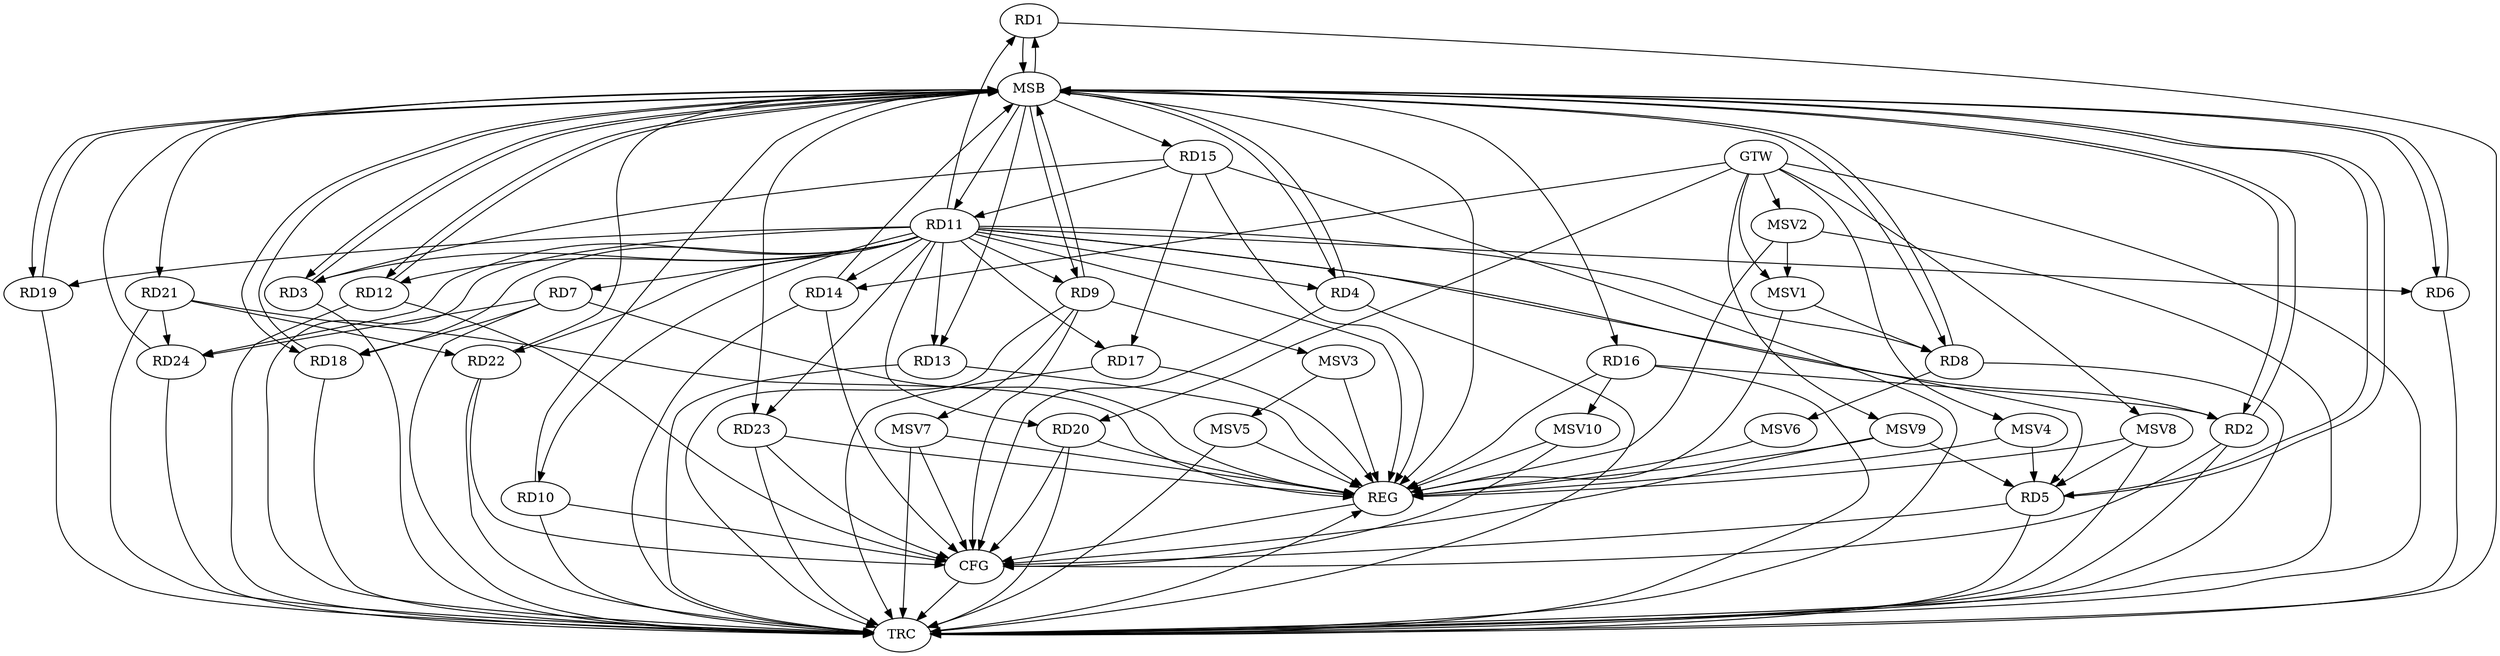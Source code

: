 strict digraph G {
  RD1 [ label="RD1" ];
  RD2 [ label="RD2" ];
  RD3 [ label="RD3" ];
  RD4 [ label="RD4" ];
  RD5 [ label="RD5" ];
  RD6 [ label="RD6" ];
  RD7 [ label="RD7" ];
  RD8 [ label="RD8" ];
  RD9 [ label="RD9" ];
  RD10 [ label="RD10" ];
  RD11 [ label="RD11" ];
  RD12 [ label="RD12" ];
  RD13 [ label="RD13" ];
  RD14 [ label="RD14" ];
  RD15 [ label="RD15" ];
  RD16 [ label="RD16" ];
  RD17 [ label="RD17" ];
  RD18 [ label="RD18" ];
  RD19 [ label="RD19" ];
  RD20 [ label="RD20" ];
  RD21 [ label="RD21" ];
  RD22 [ label="RD22" ];
  RD23 [ label="RD23" ];
  RD24 [ label="RD24" ];
  GTW [ label="GTW" ];
  REG [ label="REG" ];
  MSB [ label="MSB" ];
  CFG [ label="CFG" ];
  TRC [ label="TRC" ];
  MSV1 [ label="MSV1" ];
  MSV2 [ label="MSV2" ];
  MSV3 [ label="MSV3" ];
  MSV4 [ label="MSV4" ];
  MSV5 [ label="MSV5" ];
  MSV6 [ label="MSV6" ];
  MSV7 [ label="MSV7" ];
  MSV8 [ label="MSV8" ];
  MSV9 [ label="MSV9" ];
  MSV10 [ label="MSV10" ];
  RD16 -> RD2;
  RD15 -> RD3;
  RD11 -> RD4;
  RD7 -> RD18;
  RD7 -> RD24;
  RD11 -> RD10;
  RD15 -> RD11;
  RD11 -> RD18;
  RD11 -> RD24;
  RD15 -> RD17;
  RD21 -> RD22;
  RD21 -> RD24;
  GTW -> RD14;
  GTW -> RD20;
  RD7 -> REG;
  RD11 -> REG;
  RD13 -> REG;
  RD15 -> REG;
  RD16 -> REG;
  RD17 -> REG;
  RD20 -> REG;
  RD21 -> REG;
  RD23 -> REG;
  RD1 -> MSB;
  MSB -> RD21;
  MSB -> REG;
  RD2 -> MSB;
  MSB -> RD15;
  MSB -> RD19;
  RD3 -> MSB;
  MSB -> RD4;
  MSB -> RD5;
  MSB -> RD8;
  MSB -> RD16;
  MSB -> RD18;
  RD4 -> MSB;
  RD5 -> MSB;
  RD6 -> MSB;
  MSB -> RD2;
  MSB -> RD13;
  RD8 -> MSB;
  RD9 -> MSB;
  MSB -> RD1;
  MSB -> RD11;
  MSB -> RD12;
  RD10 -> MSB;
  MSB -> RD23;
  RD12 -> MSB;
  RD14 -> MSB;
  RD18 -> MSB;
  MSB -> RD6;
  RD19 -> MSB;
  MSB -> RD9;
  RD22 -> MSB;
  MSB -> RD3;
  RD24 -> MSB;
  RD23 -> CFG;
  RD22 -> CFG;
  RD9 -> CFG;
  RD5 -> CFG;
  RD4 -> CFG;
  RD12 -> CFG;
  RD20 -> CFG;
  RD10 -> CFG;
  RD2 -> CFG;
  RD14 -> CFG;
  REG -> CFG;
  RD1 -> TRC;
  RD2 -> TRC;
  RD3 -> TRC;
  RD4 -> TRC;
  RD5 -> TRC;
  RD6 -> TRC;
  RD7 -> TRC;
  RD8 -> TRC;
  RD9 -> TRC;
  RD10 -> TRC;
  RD11 -> TRC;
  RD12 -> TRC;
  RD13 -> TRC;
  RD14 -> TRC;
  RD15 -> TRC;
  RD16 -> TRC;
  RD17 -> TRC;
  RD18 -> TRC;
  RD19 -> TRC;
  RD20 -> TRC;
  RD21 -> TRC;
  RD22 -> TRC;
  RD23 -> TRC;
  RD24 -> TRC;
  GTW -> TRC;
  CFG -> TRC;
  TRC -> REG;
  RD11 -> RD2;
  RD11 -> RD19;
  RD11 -> RD22;
  RD11 -> RD23;
  RD11 -> RD5;
  RD11 -> RD17;
  RD11 -> RD14;
  RD11 -> RD20;
  RD11 -> RD7;
  RD11 -> RD8;
  RD11 -> RD3;
  RD11 -> RD9;
  RD11 -> RD1;
  RD11 -> RD12;
  RD11 -> RD13;
  RD11 -> RD6;
  MSV1 -> RD8;
  GTW -> MSV1;
  MSV1 -> REG;
  MSV2 -> MSV1;
  GTW -> MSV2;
  MSV2 -> REG;
  MSV2 -> TRC;
  RD9 -> MSV3;
  MSV3 -> REG;
  MSV4 -> RD5;
  GTW -> MSV4;
  MSV4 -> REG;
  MSV3 -> MSV5;
  MSV5 -> REG;
  MSV5 -> TRC;
  RD8 -> MSV6;
  MSV6 -> REG;
  RD9 -> MSV7;
  MSV7 -> REG;
  MSV7 -> TRC;
  MSV7 -> CFG;
  MSV8 -> RD5;
  GTW -> MSV8;
  MSV8 -> REG;
  MSV8 -> TRC;
  MSV9 -> RD5;
  GTW -> MSV9;
  MSV9 -> REG;
  MSV9 -> CFG;
  RD16 -> MSV10;
  MSV10 -> REG;
  MSV10 -> CFG;
}
